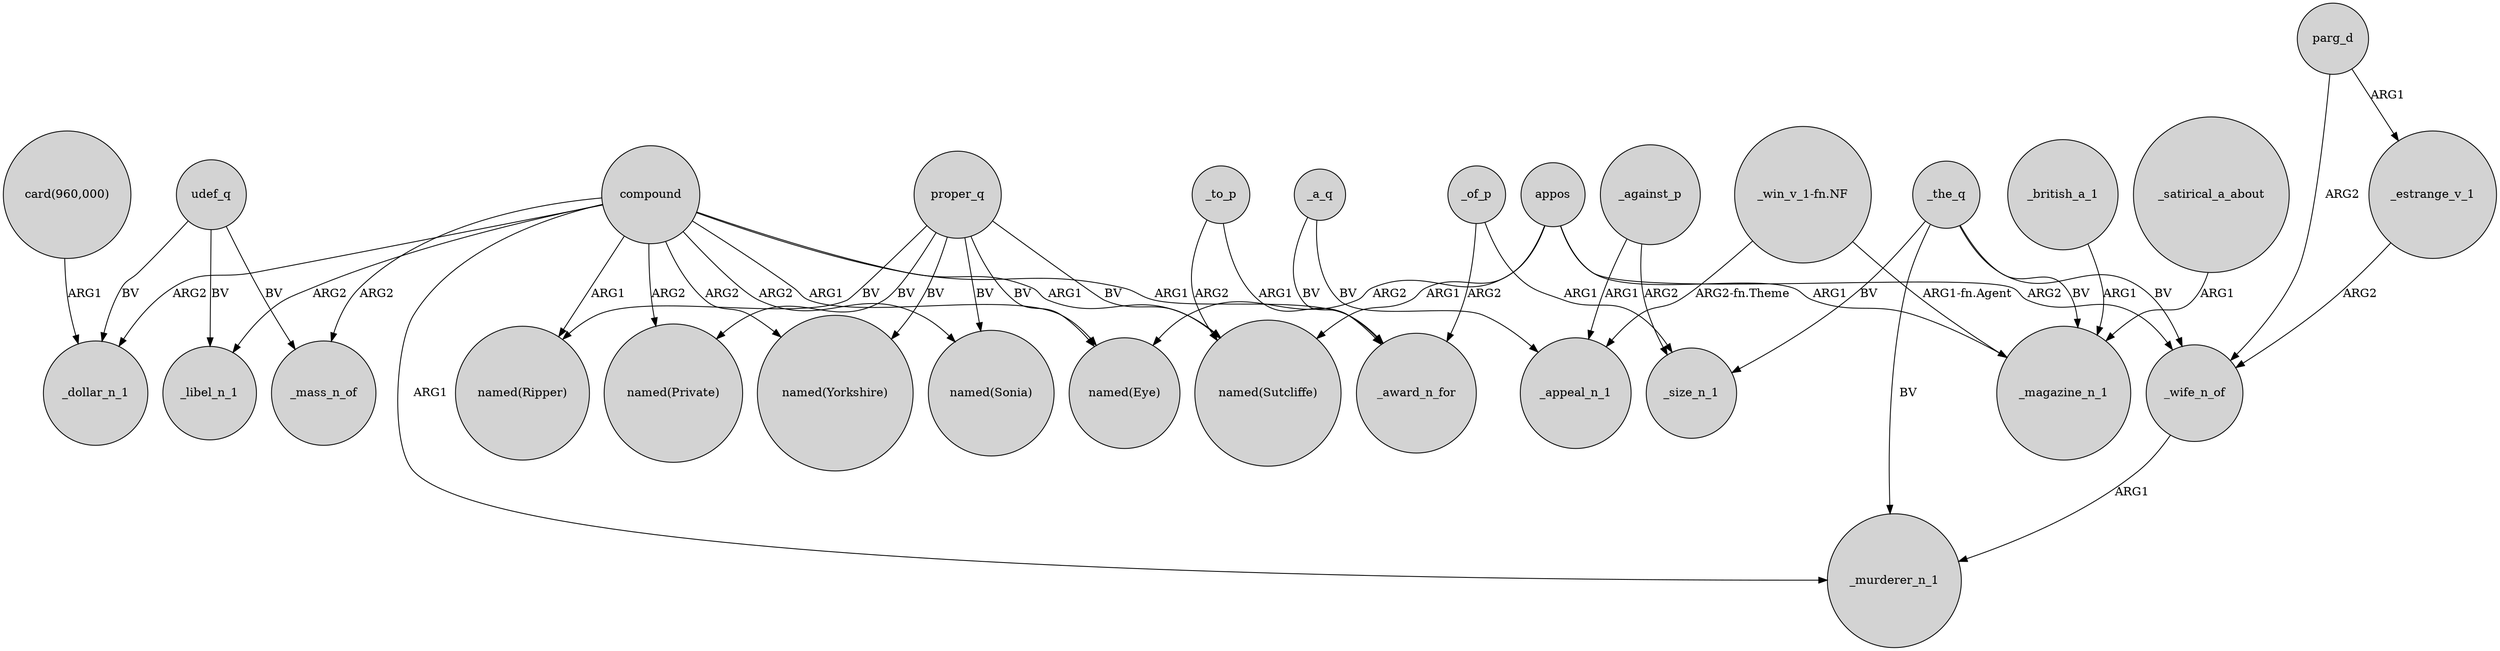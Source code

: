 digraph {
	node [shape=circle style=filled]
	compound -> _libel_n_1 [label=ARG2]
	compound -> _murderer_n_1 [label=ARG1]
	proper_q -> "named(Ripper)" [label=BV]
	appos -> _wife_n_of [label=ARG2]
	_the_q -> _size_n_1 [label=BV]
	_the_q -> _wife_n_of [label=BV]
	compound -> "named(Ripper)" [label=ARG1]
	_wife_n_of -> _murderer_n_1 [label=ARG1]
	udef_q -> _mass_n_of [label=BV]
	appos -> "named(Sutcliffe)" [label=ARG1]
	_the_q -> _magazine_n_1 [label=BV]
	compound -> "named(Sutcliffe)" [label=ARG1]
	proper_q -> "named(Sonia)" [label=BV]
	compound -> _award_n_for [label=ARG1]
	_against_p -> _size_n_1 [label=ARG2]
	appos -> _magazine_n_1 [label=ARG1]
	_british_a_1 -> _magazine_n_1 [label=ARG1]
	_of_p -> _award_n_for [label=ARG2]
	compound -> _mass_n_of [label=ARG2]
	_of_p -> _size_n_1 [label=ARG1]
	proper_q -> "named(Eye)" [label=BV]
	parg_d -> _estrange_v_1 [label=ARG1]
	compound -> "named(Eye)" [label=ARG1]
	appos -> "named(Eye)" [label=ARG2]
	proper_q -> "named(Private)" [label=BV]
	_against_p -> _appeal_n_1 [label=ARG1]
	"_win_v_1-fn.NF" -> _magazine_n_1 [label="ARG1-fn.Agent"]
	proper_q -> "named(Yorkshire)" [label=BV]
	udef_q -> _libel_n_1 [label=BV]
	parg_d -> _wife_n_of [label=ARG2]
	compound -> "named(Private)" [label=ARG2]
	_a_q -> _award_n_for [label=BV]
	"card(960,000)" -> _dollar_n_1 [label=ARG1]
	"_win_v_1-fn.NF" -> _appeal_n_1 [label="ARG2-fn.Theme"]
	compound -> "named(Yorkshire)" [label=ARG2]
	_to_p -> _award_n_for [label=ARG1]
	_satirical_a_about -> _magazine_n_1 [label=ARG1]
	compound -> _dollar_n_1 [label=ARG2]
	_to_p -> "named(Sutcliffe)" [label=ARG2]
	_the_q -> _murderer_n_1 [label=BV]
	proper_q -> "named(Sutcliffe)" [label=BV]
	_a_q -> _appeal_n_1 [label=BV]
	compound -> "named(Sonia)" [label=ARG2]
	udef_q -> _dollar_n_1 [label=BV]
	_estrange_v_1 -> _wife_n_of [label=ARG2]
}
